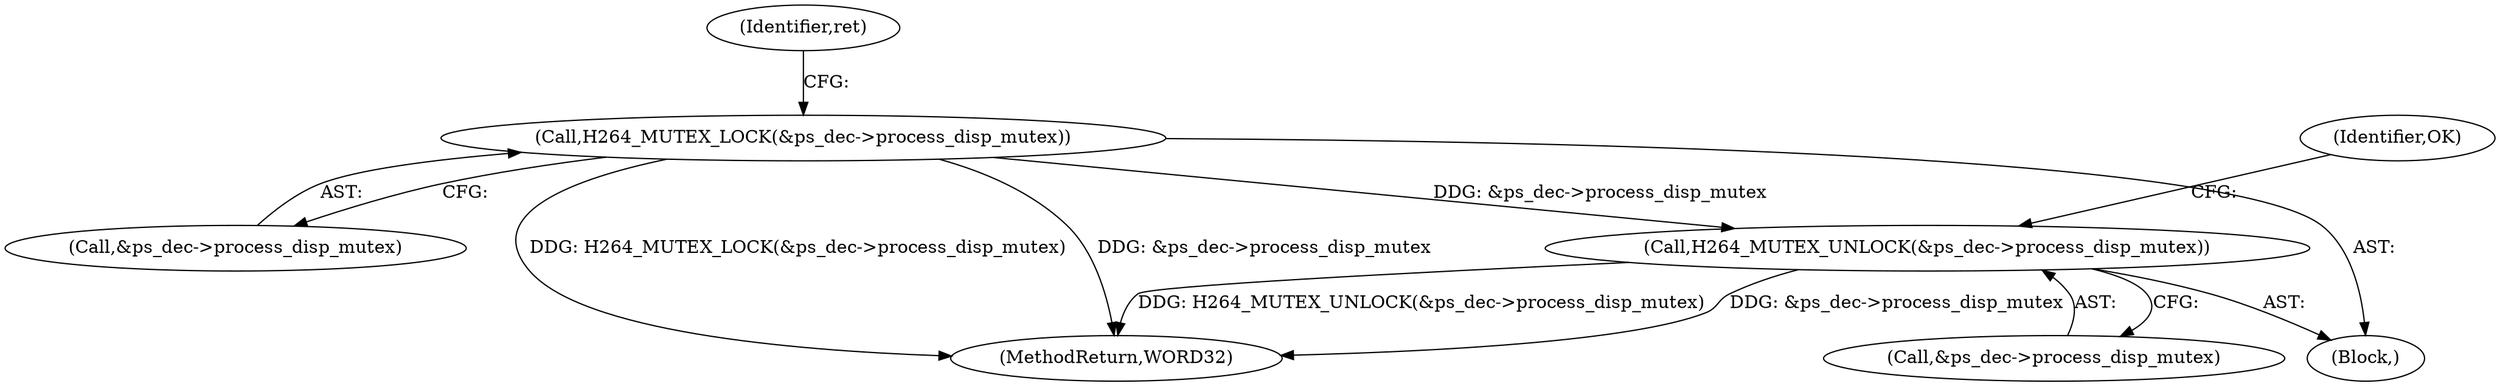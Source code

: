 digraph "0_Android_494561291a503840f385fbcd11d9bc5f4dc502b8_1@pointer" {
"1000299" [label="(Call,H264_MUTEX_UNLOCK(&ps_dec->process_disp_mutex))"];
"1000144" [label="(Call,H264_MUTEX_LOCK(&ps_dec->process_disp_mutex))"];
"1000150" [label="(Identifier,ret)"];
"1000145" [label="(Call,&ps_dec->process_disp_mutex)"];
"1000300" [label="(Call,&ps_dec->process_disp_mutex)"];
"1000108" [label="(Block,)"];
"1000306" [label="(MethodReturn,WORD32)"];
"1000305" [label="(Identifier,OK)"];
"1000144" [label="(Call,H264_MUTEX_LOCK(&ps_dec->process_disp_mutex))"];
"1000299" [label="(Call,H264_MUTEX_UNLOCK(&ps_dec->process_disp_mutex))"];
"1000299" -> "1000108"  [label="AST: "];
"1000299" -> "1000300"  [label="CFG: "];
"1000300" -> "1000299"  [label="AST: "];
"1000305" -> "1000299"  [label="CFG: "];
"1000299" -> "1000306"  [label="DDG: H264_MUTEX_UNLOCK(&ps_dec->process_disp_mutex)"];
"1000299" -> "1000306"  [label="DDG: &ps_dec->process_disp_mutex"];
"1000144" -> "1000299"  [label="DDG: &ps_dec->process_disp_mutex"];
"1000144" -> "1000108"  [label="AST: "];
"1000144" -> "1000145"  [label="CFG: "];
"1000145" -> "1000144"  [label="AST: "];
"1000150" -> "1000144"  [label="CFG: "];
"1000144" -> "1000306"  [label="DDG: H264_MUTEX_LOCK(&ps_dec->process_disp_mutex)"];
"1000144" -> "1000306"  [label="DDG: &ps_dec->process_disp_mutex"];
}
